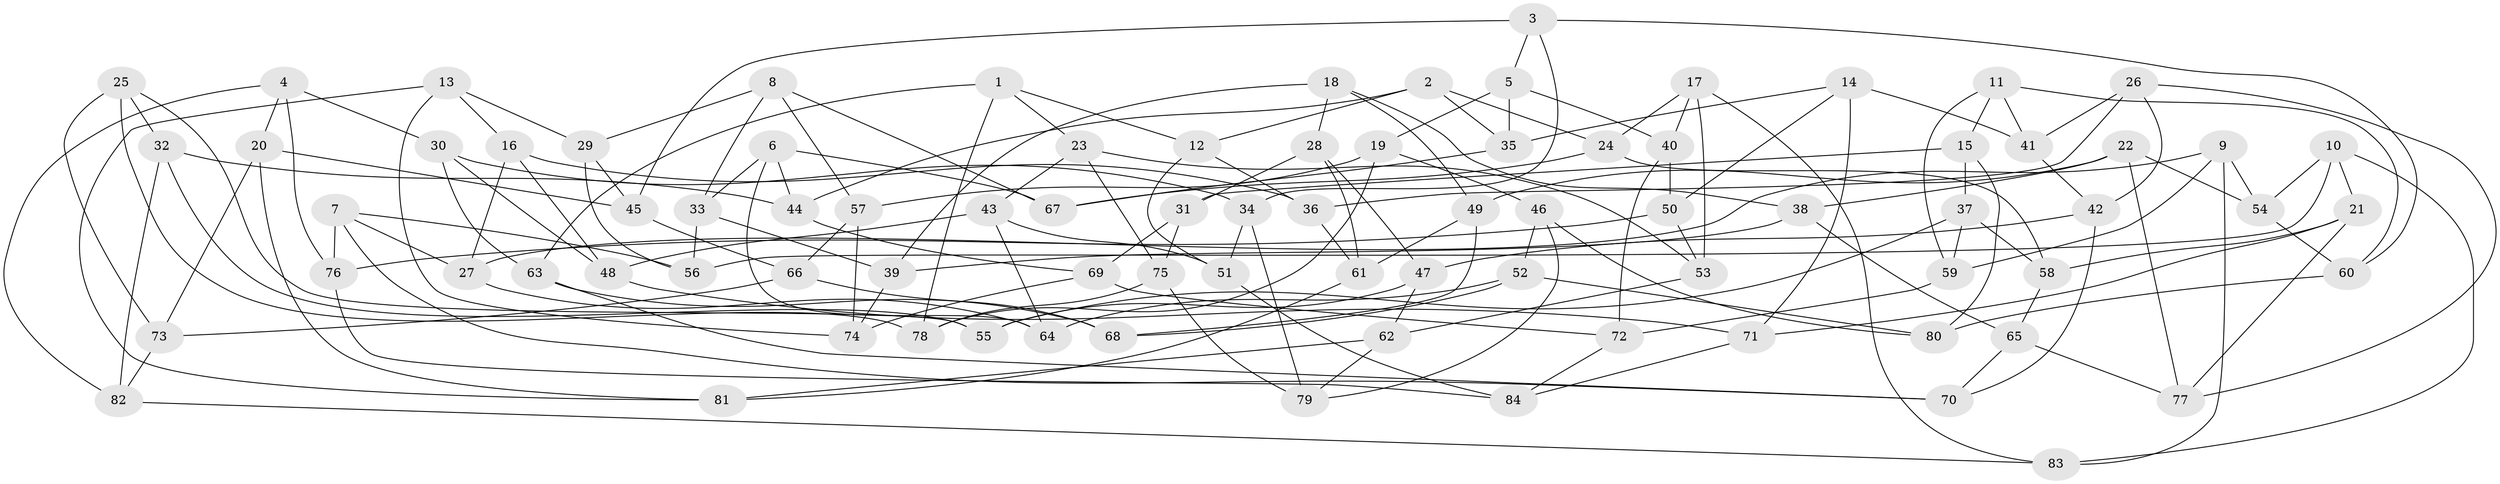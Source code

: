 // Generated by graph-tools (version 1.1) at 2025/02/03/09/25 03:02:55]
// undirected, 84 vertices, 168 edges
graph export_dot {
graph [start="1"]
  node [color=gray90,style=filled];
  1;
  2;
  3;
  4;
  5;
  6;
  7;
  8;
  9;
  10;
  11;
  12;
  13;
  14;
  15;
  16;
  17;
  18;
  19;
  20;
  21;
  22;
  23;
  24;
  25;
  26;
  27;
  28;
  29;
  30;
  31;
  32;
  33;
  34;
  35;
  36;
  37;
  38;
  39;
  40;
  41;
  42;
  43;
  44;
  45;
  46;
  47;
  48;
  49;
  50;
  51;
  52;
  53;
  54;
  55;
  56;
  57;
  58;
  59;
  60;
  61;
  62;
  63;
  64;
  65;
  66;
  67;
  68;
  69;
  70;
  71;
  72;
  73;
  74;
  75;
  76;
  77;
  78;
  79;
  80;
  81;
  82;
  83;
  84;
  1 -- 12;
  1 -- 23;
  1 -- 78;
  1 -- 63;
  2 -- 12;
  2 -- 24;
  2 -- 44;
  2 -- 35;
  3 -- 34;
  3 -- 60;
  3 -- 5;
  3 -- 45;
  4 -- 76;
  4 -- 82;
  4 -- 20;
  4 -- 30;
  5 -- 19;
  5 -- 35;
  5 -- 40;
  6 -- 33;
  6 -- 67;
  6 -- 44;
  6 -- 64;
  7 -- 56;
  7 -- 70;
  7 -- 27;
  7 -- 76;
  8 -- 57;
  8 -- 67;
  8 -- 29;
  8 -- 33;
  9 -- 54;
  9 -- 83;
  9 -- 59;
  9 -- 27;
  10 -- 83;
  10 -- 54;
  10 -- 21;
  10 -- 56;
  11 -- 41;
  11 -- 15;
  11 -- 59;
  11 -- 60;
  12 -- 51;
  12 -- 36;
  13 -- 74;
  13 -- 29;
  13 -- 81;
  13 -- 16;
  14 -- 71;
  14 -- 35;
  14 -- 50;
  14 -- 41;
  15 -- 37;
  15 -- 80;
  15 -- 31;
  16 -- 27;
  16 -- 36;
  16 -- 48;
  17 -- 40;
  17 -- 24;
  17 -- 83;
  17 -- 53;
  18 -- 49;
  18 -- 28;
  18 -- 38;
  18 -- 39;
  19 -- 57;
  19 -- 78;
  19 -- 46;
  20 -- 81;
  20 -- 45;
  20 -- 73;
  21 -- 58;
  21 -- 71;
  21 -- 77;
  22 -- 54;
  22 -- 38;
  22 -- 77;
  22 -- 49;
  23 -- 53;
  23 -- 75;
  23 -- 43;
  24 -- 58;
  24 -- 67;
  25 -- 78;
  25 -- 55;
  25 -- 32;
  25 -- 73;
  26 -- 41;
  26 -- 36;
  26 -- 42;
  26 -- 77;
  27 -- 64;
  28 -- 47;
  28 -- 61;
  28 -- 31;
  29 -- 56;
  29 -- 45;
  30 -- 34;
  30 -- 48;
  30 -- 63;
  31 -- 75;
  31 -- 69;
  32 -- 82;
  32 -- 55;
  32 -- 44;
  33 -- 39;
  33 -- 56;
  34 -- 51;
  34 -- 79;
  35 -- 67;
  36 -- 61;
  37 -- 55;
  37 -- 58;
  37 -- 59;
  38 -- 65;
  38 -- 39;
  39 -- 74;
  40 -- 50;
  40 -- 72;
  41 -- 42;
  42 -- 70;
  42 -- 47;
  43 -- 51;
  43 -- 48;
  43 -- 64;
  44 -- 69;
  45 -- 66;
  46 -- 52;
  46 -- 79;
  46 -- 80;
  47 -- 55;
  47 -- 62;
  48 -- 71;
  49 -- 61;
  49 -- 68;
  50 -- 53;
  50 -- 76;
  51 -- 84;
  52 -- 80;
  52 -- 64;
  52 -- 68;
  53 -- 62;
  54 -- 60;
  57 -- 66;
  57 -- 74;
  58 -- 65;
  59 -- 72;
  60 -- 80;
  61 -- 81;
  62 -- 81;
  62 -- 79;
  63 -- 68;
  63 -- 70;
  65 -- 70;
  65 -- 77;
  66 -- 73;
  66 -- 68;
  69 -- 74;
  69 -- 72;
  71 -- 84;
  72 -- 84;
  73 -- 82;
  75 -- 79;
  75 -- 78;
  76 -- 84;
  82 -- 83;
}
